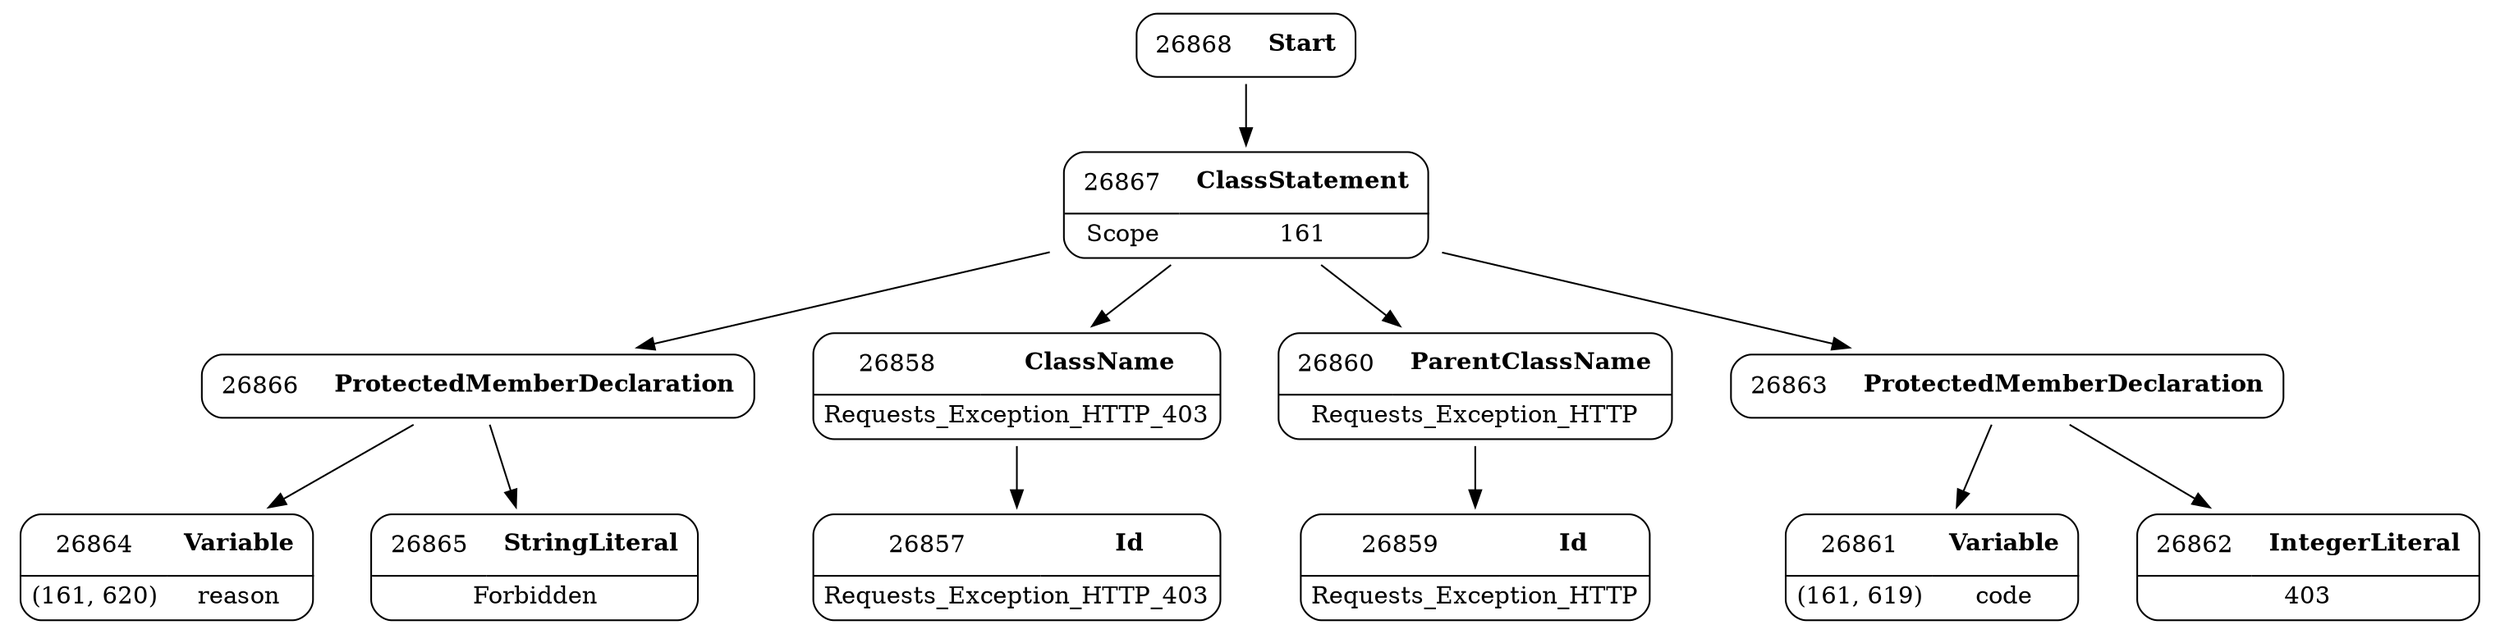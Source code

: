digraph ast {
node [shape=none];
26864 [label=<<TABLE border='1' cellspacing='0' cellpadding='10' style='rounded' ><TR><TD border='0'>26864</TD><TD border='0'><B>Variable</B></TD></TR><HR/><TR><TD border='0' cellpadding='5'>(161, 620)</TD><TD border='0' cellpadding='5'>reason</TD></TR></TABLE>>];
26865 [label=<<TABLE border='1' cellspacing='0' cellpadding='10' style='rounded' ><TR><TD border='0'>26865</TD><TD border='0'><B>StringLiteral</B></TD></TR><HR/><TR><TD border='0' cellpadding='5' colspan='2'>Forbidden</TD></TR></TABLE>>];
26866 [label=<<TABLE border='1' cellspacing='0' cellpadding='10' style='rounded' ><TR><TD border='0'>26866</TD><TD border='0'><B>ProtectedMemberDeclaration</B></TD></TR></TABLE>>];
26866 -> 26864 [weight=2];
26866 -> 26865 [weight=2];
26867 [label=<<TABLE border='1' cellspacing='0' cellpadding='10' style='rounded' ><TR><TD border='0'>26867</TD><TD border='0'><B>ClassStatement</B></TD></TR><HR/><TR><TD border='0' cellpadding='5'>Scope</TD><TD border='0' cellpadding='5'>161</TD></TR></TABLE>>];
26867 -> 26858 [weight=2];
26867 -> 26860 [weight=2];
26867 -> 26863 [weight=2];
26867 -> 26866 [weight=2];
26868 [label=<<TABLE border='1' cellspacing='0' cellpadding='10' style='rounded' ><TR><TD border='0'>26868</TD><TD border='0'><B>Start</B></TD></TR></TABLE>>];
26868 -> 26867 [weight=2];
26857 [label=<<TABLE border='1' cellspacing='0' cellpadding='10' style='rounded' ><TR><TD border='0'>26857</TD><TD border='0'><B>Id</B></TD></TR><HR/><TR><TD border='0' cellpadding='5' colspan='2'>Requests_Exception_HTTP_403</TD></TR></TABLE>>];
26858 [label=<<TABLE border='1' cellspacing='0' cellpadding='10' style='rounded' ><TR><TD border='0'>26858</TD><TD border='0'><B>ClassName</B></TD></TR><HR/><TR><TD border='0' cellpadding='5' colspan='2'>Requests_Exception_HTTP_403</TD></TR></TABLE>>];
26858 -> 26857 [weight=2];
26859 [label=<<TABLE border='1' cellspacing='0' cellpadding='10' style='rounded' ><TR><TD border='0'>26859</TD><TD border='0'><B>Id</B></TD></TR><HR/><TR><TD border='0' cellpadding='5' colspan='2'>Requests_Exception_HTTP</TD></TR></TABLE>>];
26860 [label=<<TABLE border='1' cellspacing='0' cellpadding='10' style='rounded' ><TR><TD border='0'>26860</TD><TD border='0'><B>ParentClassName</B></TD></TR><HR/><TR><TD border='0' cellpadding='5' colspan='2'>Requests_Exception_HTTP</TD></TR></TABLE>>];
26860 -> 26859 [weight=2];
26861 [label=<<TABLE border='1' cellspacing='0' cellpadding='10' style='rounded' ><TR><TD border='0'>26861</TD><TD border='0'><B>Variable</B></TD></TR><HR/><TR><TD border='0' cellpadding='5'>(161, 619)</TD><TD border='0' cellpadding='5'>code</TD></TR></TABLE>>];
26862 [label=<<TABLE border='1' cellspacing='0' cellpadding='10' style='rounded' ><TR><TD border='0'>26862</TD><TD border='0'><B>IntegerLiteral</B></TD></TR><HR/><TR><TD border='0' cellpadding='5' colspan='2'>403</TD></TR></TABLE>>];
26863 [label=<<TABLE border='1' cellspacing='0' cellpadding='10' style='rounded' ><TR><TD border='0'>26863</TD><TD border='0'><B>ProtectedMemberDeclaration</B></TD></TR></TABLE>>];
26863 -> 26861 [weight=2];
26863 -> 26862 [weight=2];
}
